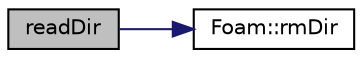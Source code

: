 digraph "readDir"
{
  bgcolor="transparent";
  edge [fontname="Helvetica",fontsize="10",labelfontname="Helvetica",labelfontsize="10"];
  node [fontname="Helvetica",fontsize="10",shape=record];
  rankdir="LR";
  Node1 [label="readDir",height=0.2,width=0.4,color="black", fillcolor="grey75", style="filled" fontcolor="black"];
  Node1 -> Node2 [color="midnightblue",fontsize="10",style="solid",fontname="Helvetica"];
  Node2 [label="Foam::rmDir",height=0.2,width=0.4,color="black",URL="$namespaceFoam.html#a80a777bd224592cc773da4b5f584ea17",tooltip="Remove a dirctory and its contents (optionally silencing warnings) "];
}

